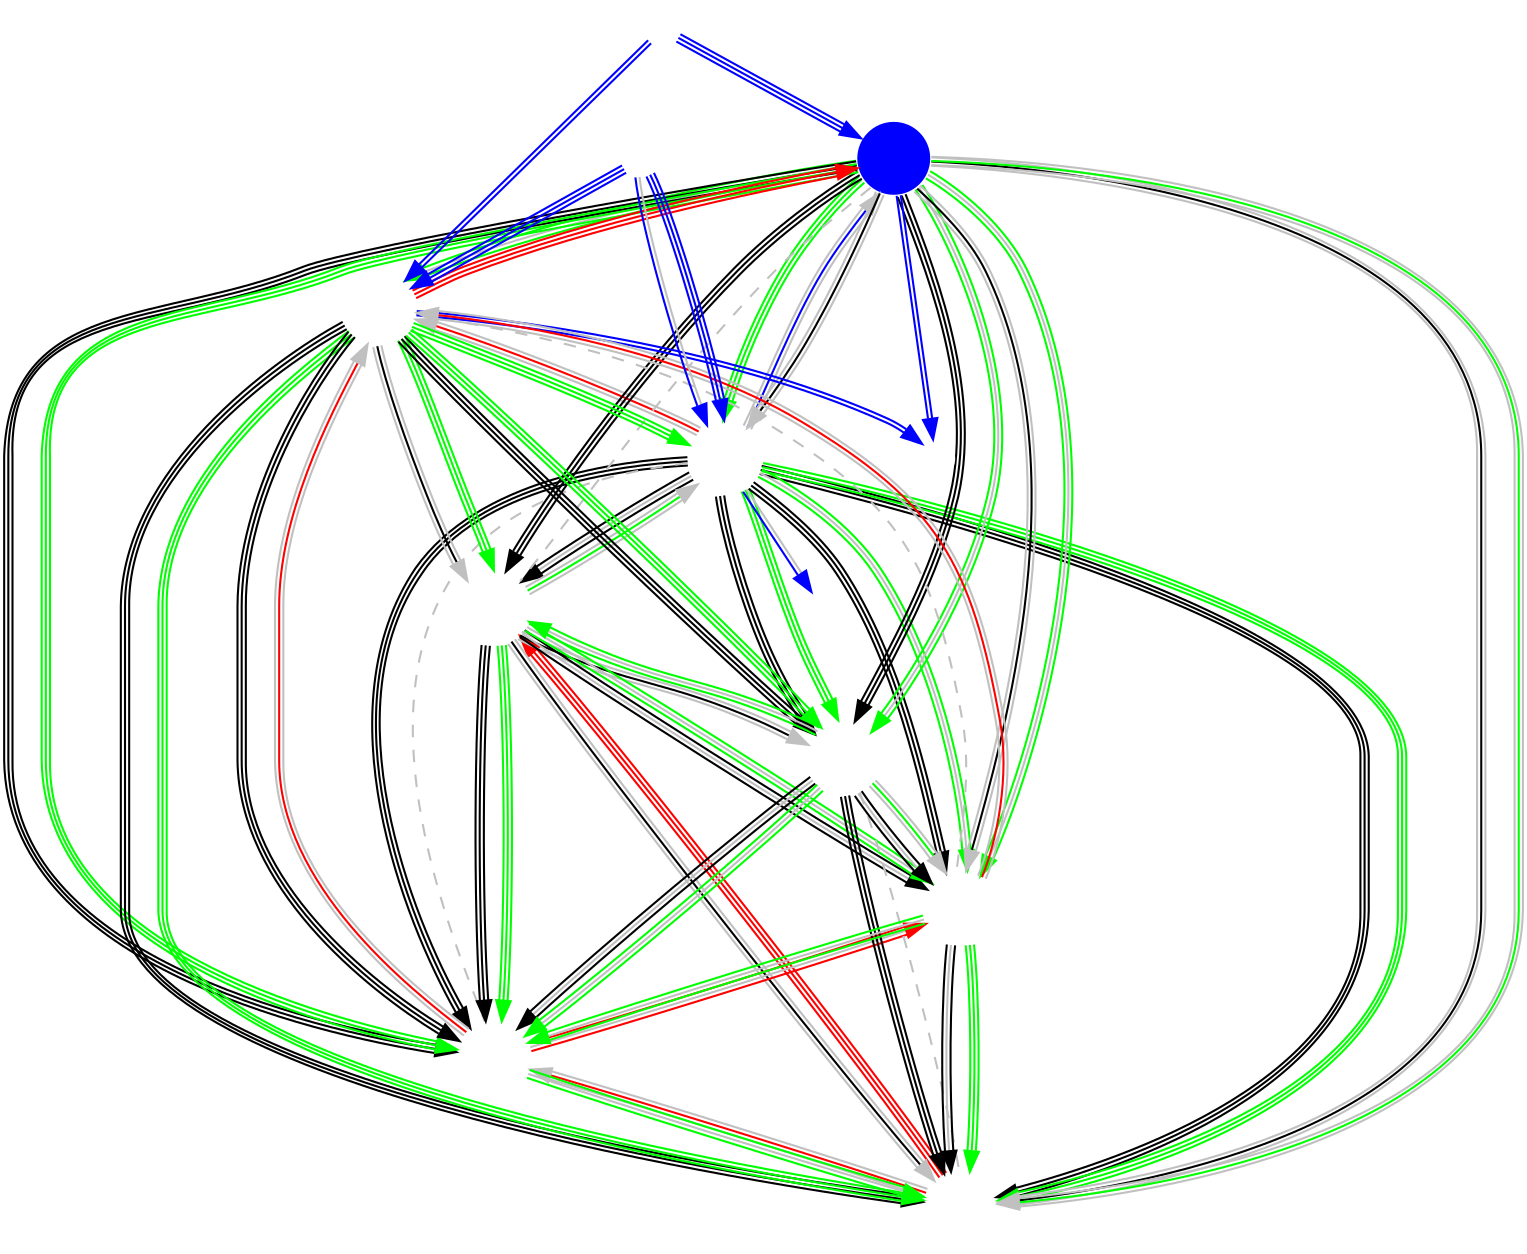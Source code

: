digraph NA {
	node [shape=circle fixedsize=true width=.5 label="" color="white" margin=0.5];
	imagepath="logos/";
	T8	[image="team-8.png"];
	TS	[image="tempo-storm.png" style=filled fillcolor=blue];
	NVT	[image="naventic.png"];
	BST	[image="b-step.png"];
	GFE	[image="gale-force-esports.png"];
	NT	[image="no-tomorrow.png"];
	SSS	[image="superstars.png"];
	TF	[image="team-freedom.png"];

	/* Week 1 */
	TS	->	NVT			[ color="gray:black:gray" ]
	T8	->	NT			[ color="black:black:black" ]
	SSS	->	TF			[ color="black:gray:black" ]
	GFE	->	BST			[ color="gray:black:gray" ]
	T8	->	BST			[ color="black:gray:black" ]
	GFE	->	NVT			[ color="black:black:black" ]

	/* Week 2 */
	TS	->	TF			[ color="gray:black:gray" ]
	SSS	->	NT			[ color="black:gray:black" ]
	TS	->	BST			[ color="black:black:black" ]
	NVT	->	NT			[ /*color="gray:black:gray"*/ constraint=false color="gray:red:gray" ]
	TF	->	GFE			[ constraint=false color="gray:red:gray" ]
	T8	->	SSS			[ color="black:black:black" ]

	/* Week 3 */
	BST	->	NT			[ color="black:black:black" ]
	GFE	->	SSS			[ color="black:black:black" ]
	TF	->	NVT			[ color="black:gray:black" ]
	TS	->	T8			[ color="gray:black:gray" /*color=red constraint=false*/ ]
	T8	->	GFE			[ /*color="gray:black:gray"*/ color="gray:red:gray" constraint=false ]
	BST	->	TF			[ color="black:gray:black" ]

	/* Week 4 */
	TS	->	NT			[ color="black:black:black" ]
	SSS	->	NVT			[ color="black:black:black" ]
	BST	->	SSS			[ color="gray:black:gray" ]
	T8	->	NVT			[ color="black:black:black" ]
	GFE	->	TS			[ /*color="black:black:black"*/ color="red:red:red" constraint=false ]
	NT	->	TF			[ /*color="black:gray:black"*/ color="red:gray:red" constraint=false ]

	/* Week 5 */
	GFE	->	NT			[ color="black:black:black" ]
	BST	->	NVT			[ color="gray:black:gray" ]
	TS	->	SSS			[ color="black:black:black"  ]
	T8	->	TF			[ color="black:black:black" ]
	


	/*** Western Clash ***/
	node [ width="0.25" ]
//	TL	[image="liquid.png" style=filled fillcolor=blue ];
	FNC	[image="fnatic.png"];
	DIG	[image="dignitas.png"];
	NOM	[image="nomia.png"]
	INF	[image="infamous.png"]

	/* Upper Bracket: Round 1 */
//	TL	->	NOM	[ color="blue:gray" ]
	DIG	->	T8	[ color="blue:gray" ]
	TS	->	INF	[ color="blue:blue" ]
	FNC	->	GFE	[ color="blue:blue" ]

	/* Lower Bracket: Round 1 */
	T8	->	NOM	[ color="blue:gray" ]
	GFE	->	INF	[ color="blue:blue" ]
	
	/* Upper Bracket: Round 2 */
//	TL	->	DIG	[ color="blue:blue:blue" ]
	FNC	->	TS	[ color="blue:blue:blue" ]

	/* Lower Bracket: Round 2 */
	T8	->	TS	[ color="gray:blue:gray" constraint=false ]
	DIG	->	GFE	[ color="blue:blue:blue" ]

	/* Upper Bracket: Round 3 */
//	FNC	->	TL	[ color="blue:gray:blue" constraint=false ]

	/* Lower Bracket: Round 3 */
	DIG	->	T8	[ color="blue:blue:blue" ]

	/* Upper Bracket: Round 4 */
//	DIG	->	FNC	[ color="gray:blue:gray" constraint=false ]

	/* Lower Bracket: Round 4 */
//	DIG	->	TL	[ color="gray:blue:gray" constraint=false ]



	/* Week 6 */
	GFE	->	T8	[ color="green:green:green" ]
	NVT	->	BST	[ /*color="green:green:green"*/ color="red:red:red" constraint=false ]
	SSS	->	TF	[ color="gray:green:gray" ]
	TS	->	NT	[ color="green:green:green" ]
	NT	->	NVT	[ color="green:gray:green" ]
	TS	->	T8	[ color="green:green:green" ]

	/* Week 7 */
	GFE	->	SSS	[ color="green:green:green" ]
	BST	->	TF	[ color="green:gray:green" ]
	NT	->	GFE	[ color="gray:red:gray" constraint=false ]
	BST	->	T8	[ color="gray:green:gray" ]
	TS	->	SSS	[ color="green:gray:green" ]
	TF	->	NVT	[ color="green:green:green" ]

	/* Week 8 */
	BST	->	NT	[ color="green:green:green" ]
	TS	->	TF	[ color="green:gray:green" ]
	T8	->	SSS	[ color="green:green:green" ]
	GFE	->	NVT	[ color="green:green:green" ]
	TS	->	NVT	[ color="gray:green:gray" ]
	SSS	->	NT	[ color="green:gray:green" ]

	/* Week 9 */
	GFE	->	BST	[ color="green:green:green" ]
	T8	->	TF	[ color="green:gray:green" ]
	TF	->	NT	[ color="green:gray:green" ]
	T8	->	NVT	[ color="green:green:green" ]
	TS	->	GFE	[ color="green:gray:green" ]
	SSS	->	BST	[ color="green:gray:green" ]

	edge [ color="gray" dir="none" constraint="false" style="dashed"]

	/* Week 10 */
	GFE	->	TF
	SSS	->	NVT
	TS	->	BST
	T8	->	NT
	
}
